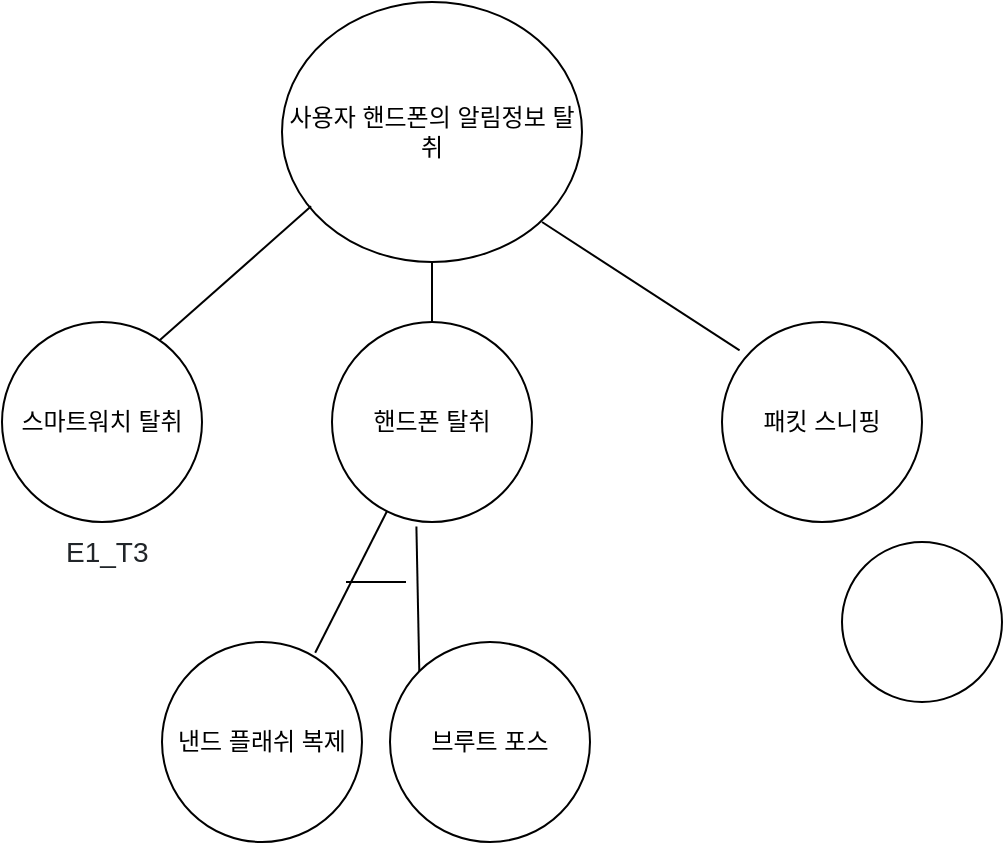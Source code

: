 <mxfile version="15.8.8" type="github">
  <diagram id="cm0wuaRb_GgHAv5zl8hj" name="Page-1">
    <mxGraphModel dx="1038" dy="579" grid="1" gridSize="10" guides="1" tooltips="1" connect="1" arrows="1" fold="1" page="1" pageScale="1" pageWidth="827" pageHeight="1169" math="0" shadow="0">
      <root>
        <mxCell id="0" />
        <mxCell id="1" parent="0" />
        <mxCell id="3t87ci0f_u1np2Z85wXJ-1" value="사용자 핸드폰의 알림정보 탈취" style="ellipse;whiteSpace=wrap;html=1;" vertex="1" parent="1">
          <mxGeometry x="310" y="40" width="150" height="130" as="geometry" />
        </mxCell>
        <mxCell id="3t87ci0f_u1np2Z85wXJ-2" value="" style="endArrow=none;html=1;rounded=0;entryX=0.097;entryY=0.786;entryDx=0;entryDy=0;entryPerimeter=0;exitX=0.75;exitY=0.125;exitDx=0;exitDy=0;exitPerimeter=0;" edge="1" parent="1" source="3t87ci0f_u1np2Z85wXJ-3" target="3t87ci0f_u1np2Z85wXJ-1">
          <mxGeometry width="50" height="50" relative="1" as="geometry">
            <mxPoint x="290" y="180" as="sourcePoint" />
            <mxPoint x="340" y="130" as="targetPoint" />
          </mxGeometry>
        </mxCell>
        <mxCell id="3t87ci0f_u1np2Z85wXJ-3" value="스마트워치 탈취" style="ellipse;whiteSpace=wrap;html=1;aspect=fixed;" vertex="1" parent="1">
          <mxGeometry x="170" y="200" width="100" height="100" as="geometry" />
        </mxCell>
        <mxCell id="3t87ci0f_u1np2Z85wXJ-4" value="핸드폰 탈취" style="ellipse;whiteSpace=wrap;html=1;aspect=fixed;" vertex="1" parent="1">
          <mxGeometry x="335" y="200" width="100" height="100" as="geometry" />
        </mxCell>
        <mxCell id="3t87ci0f_u1np2Z85wXJ-5" value="" style="endArrow=none;html=1;rounded=0;entryX=0.5;entryY=1;entryDx=0;entryDy=0;exitX=0.5;exitY=0;exitDx=0;exitDy=0;" edge="1" parent="1" source="3t87ci0f_u1np2Z85wXJ-4" target="3t87ci0f_u1np2Z85wXJ-1">
          <mxGeometry width="50" height="50" relative="1" as="geometry">
            <mxPoint x="460" y="190" as="sourcePoint" />
            <mxPoint x="510" y="140" as="targetPoint" />
          </mxGeometry>
        </mxCell>
        <mxCell id="3t87ci0f_u1np2Z85wXJ-6" value="패킷 스니핑" style="ellipse;whiteSpace=wrap;html=1;aspect=fixed;" vertex="1" parent="1">
          <mxGeometry x="530" y="200" width="100" height="100" as="geometry" />
        </mxCell>
        <mxCell id="3t87ci0f_u1np2Z85wXJ-7" value="" style="endArrow=none;html=1;rounded=0;exitX=0.088;exitY=0.142;exitDx=0;exitDy=0;exitPerimeter=0;" edge="1" parent="1" source="3t87ci0f_u1np2Z85wXJ-6">
          <mxGeometry width="50" height="50" relative="1" as="geometry">
            <mxPoint x="390" y="200" as="sourcePoint" />
            <mxPoint x="440" y="150" as="targetPoint" />
          </mxGeometry>
        </mxCell>
        <mxCell id="3t87ci0f_u1np2Z85wXJ-8" value="낸드 플래쉬 복제" style="ellipse;whiteSpace=wrap;html=1;aspect=fixed;" vertex="1" parent="1">
          <mxGeometry x="250" y="360" width="100" height="100" as="geometry" />
        </mxCell>
        <mxCell id="3t87ci0f_u1np2Z85wXJ-9" value="" style="endArrow=none;html=1;rounded=0;exitX=0.766;exitY=0.054;exitDx=0;exitDy=0;exitPerimeter=0;" edge="1" parent="1" source="3t87ci0f_u1np2Z85wXJ-8" target="3t87ci0f_u1np2Z85wXJ-4">
          <mxGeometry width="50" height="50" relative="1" as="geometry">
            <mxPoint x="280" y="320" as="sourcePoint" />
            <mxPoint x="330" y="270" as="targetPoint" />
          </mxGeometry>
        </mxCell>
        <mxCell id="3t87ci0f_u1np2Z85wXJ-10" value="브루트 포스" style="ellipse;whiteSpace=wrap;html=1;aspect=fixed;" vertex="1" parent="1">
          <mxGeometry x="364" y="360" width="100" height="100" as="geometry" />
        </mxCell>
        <mxCell id="3t87ci0f_u1np2Z85wXJ-11" value="" style="endArrow=none;html=1;rounded=0;exitX=0;exitY=0;exitDx=0;exitDy=0;entryX=0.422;entryY=1.022;entryDx=0;entryDy=0;entryPerimeter=0;" edge="1" parent="1" source="3t87ci0f_u1np2Z85wXJ-10" target="3t87ci0f_u1np2Z85wXJ-4">
          <mxGeometry width="50" height="50" relative="1" as="geometry">
            <mxPoint x="370" y="300" as="sourcePoint" />
            <mxPoint x="420" y="250" as="targetPoint" />
          </mxGeometry>
        </mxCell>
        <mxCell id="3t87ci0f_u1np2Z85wXJ-12" value="" style="endArrow=none;html=1;rounded=0;" edge="1" parent="1">
          <mxGeometry width="50" height="50" relative="1" as="geometry">
            <mxPoint x="342" y="330" as="sourcePoint" />
            <mxPoint x="372" y="330" as="targetPoint" />
          </mxGeometry>
        </mxCell>
        <mxCell id="3t87ci0f_u1np2Z85wXJ-13" value="" style="ellipse;whiteSpace=wrap;html=1;aspect=fixed;" vertex="1" parent="1">
          <mxGeometry x="590" y="310" width="80" height="80" as="geometry" />
        </mxCell>
        <mxCell id="3t87ci0f_u1np2Z85wXJ-14" value="&lt;span style=&quot;color: rgb(33, 37, 41); font-family: poppins, arial, sans-serif; font-size: 14px; font-style: normal; font-weight: 400; letter-spacing: normal; text-align: left; text-indent: 0px; text-transform: none; word-spacing: 0px; background-color: rgb(255, 255, 255); display: inline; float: none;&quot;&gt;E1_T3&lt;/span&gt;" style="text;whiteSpace=wrap;html=1;" vertex="1" parent="1">
          <mxGeometry x="200" y="300" width="70" height="30" as="geometry" />
        </mxCell>
      </root>
    </mxGraphModel>
  </diagram>
</mxfile>
